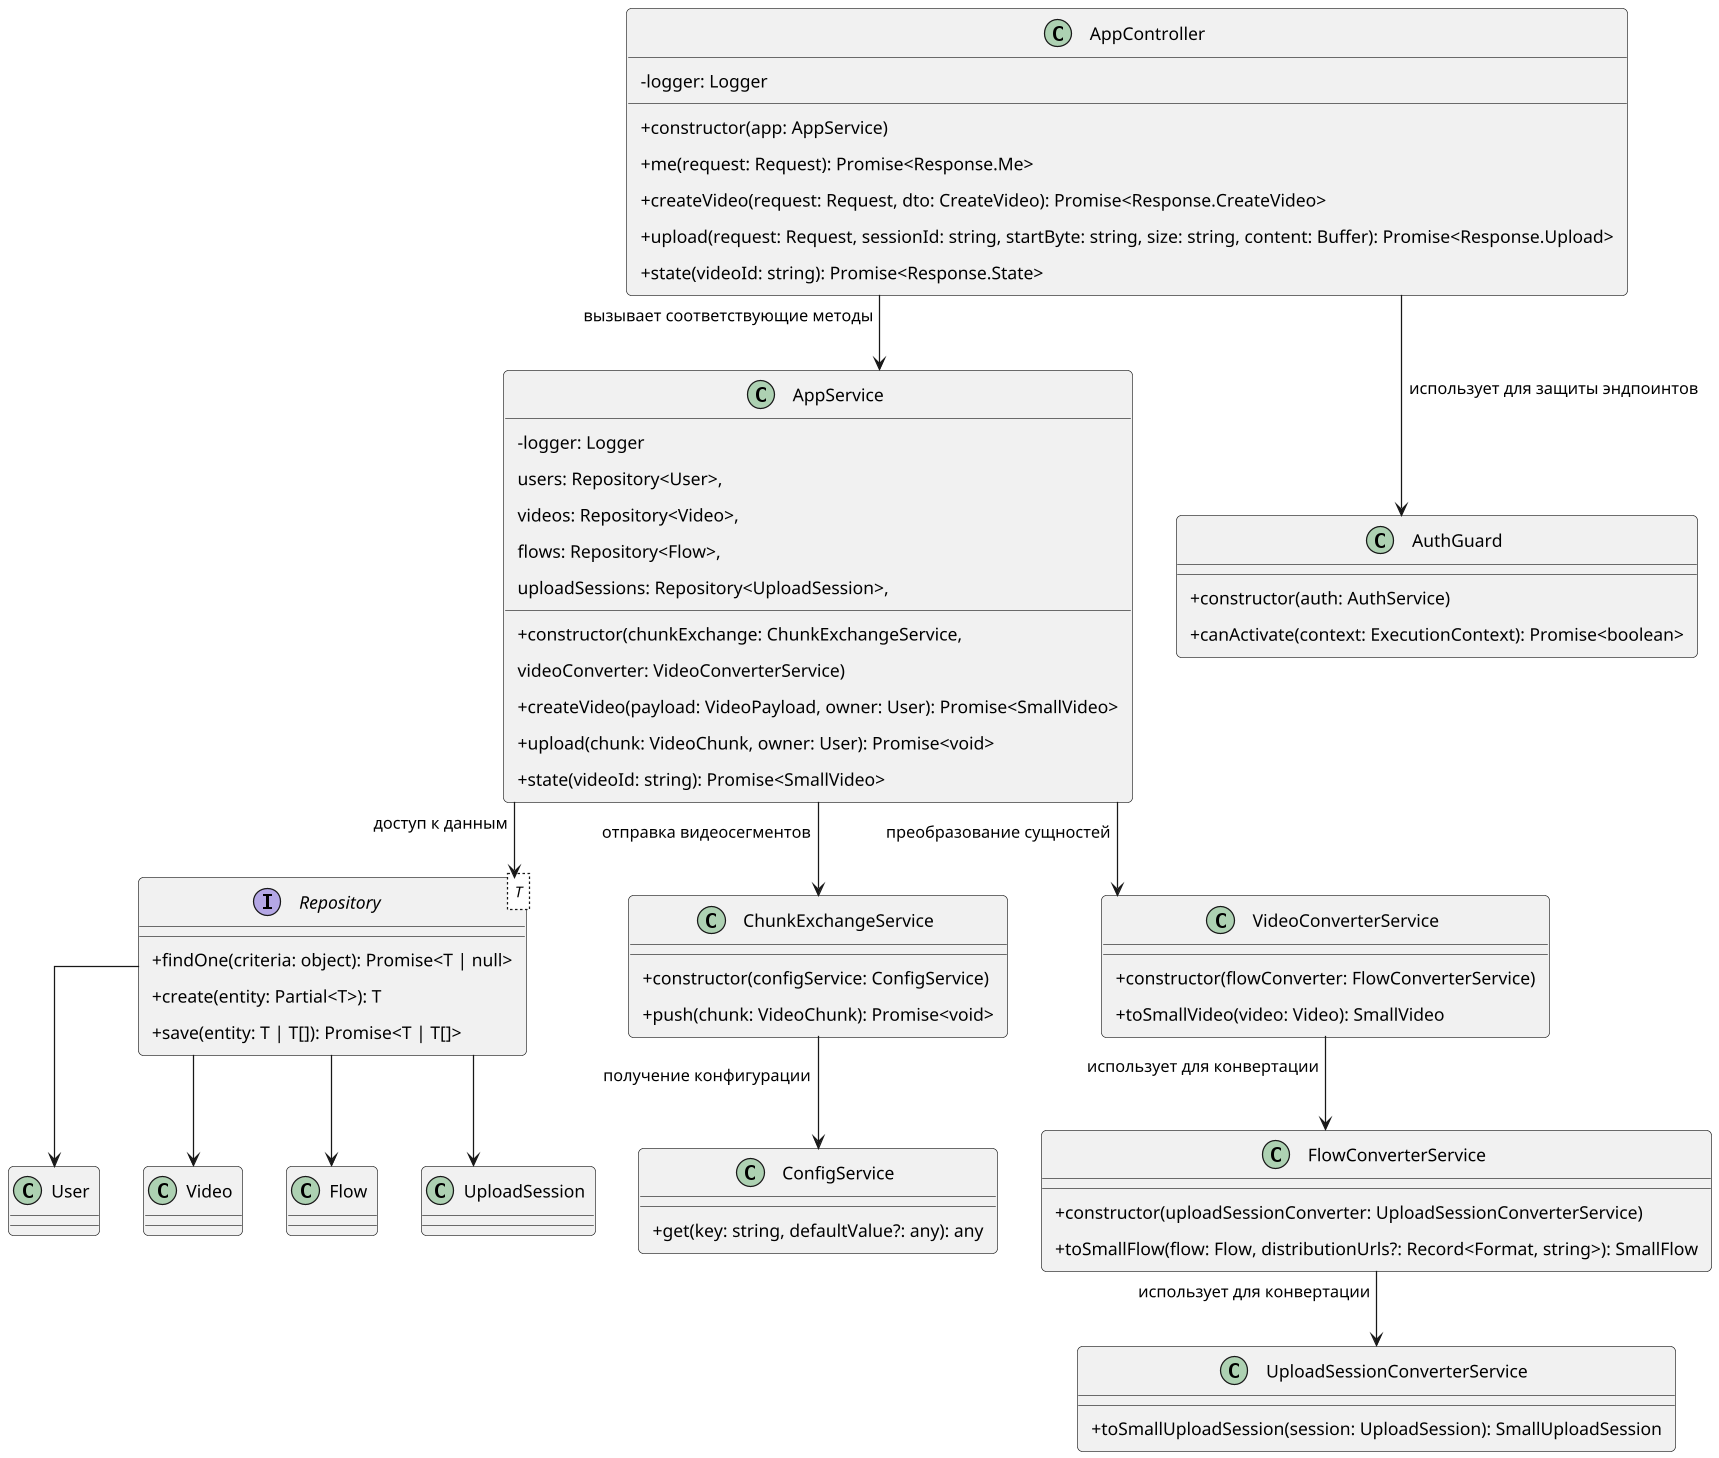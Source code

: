 @startuml MainModule

skinparam classAttributeIconSize 0
skinparam padding 5
skinparam linetype ortho
skinparam shadowing false
skinparam roundcorner 8
skinparam dpi 120

' --- Интерфейсы и сущности ---
interface Repository<T> {
  +findOne(criteria: object): Promise<T | null>
  +create(entity: Partial<T>): T
  +save(entity: T | T[]): Promise<T | T[]>
}

class User
class Video
class Flow
class UploadSession

' --- Контроллер ---
class AppController {
  -logger: Logger
  +constructor(app: AppService)
  +me(request: Request): Promise<Response.Me>
  +createVideo(request: Request, dto: CreateVideo): Promise<Response.CreateVideo>
  +upload(request: Request, sessionId: string, startByte: string, size: string, content: Buffer): Promise<Response.Upload>
  +state(videoId: string): Promise<Response.State>
}

' --- Сервисы и компоненты ---
class AppService {
  -logger: Logger
  +constructor(chunkExchange: ChunkExchangeService,
               users: Repository<User>,
               videos: Repository<Video>,
               flows: Repository<Flow>,
               uploadSessions: Repository<UploadSession>,
               videoConverter: VideoConverterService)
  +createVideo(payload: VideoPayload, owner: User): Promise<SmallVideo>
  +upload(chunk: VideoChunk, owner: User): Promise<void>
  +state(videoId: string): Promise<SmallVideo>
}

class ChunkExchangeService {
  +constructor(configService: ConfigService)
  +push(chunk: VideoChunk): Promise<void>
}

class VideoConverterService {
  +constructor(flowConverter: FlowConverterService)
  +toSmallVideo(video: Video): SmallVideo
}

class AuthGuard {
  +constructor(auth: AuthService)
  +canActivate(context: ExecutionContext): Promise<boolean>
}

class UploadSessionConverterService {
  +toSmallUploadSession(session: UploadSession): SmallUploadSession
}

class FlowConverterService {
  +constructor(uploadSessionConverter: UploadSessionConverterService)
  +toSmallFlow(flow: Flow, distributionUrls?: Record<Format, string>): SmallFlow
}

class ConfigService {
  +get(key: string, defaultValue?: any): any
}

' --- Связи ---
AppController --> AppService : вызывает соответствующие методы
AppController --> AuthGuard : использует для защиты эндпоинтов

AppService --> Repository : доступ к данным
AppService --> ChunkExchangeService : отправка видеосегментов
AppService --> VideoConverterService : преобразование сущностей

ChunkExchangeService --> ConfigService : получение конфигурации

VideoConverterService --> FlowConverterService : использует для конвертации
FlowConverterService --> UploadSessionConverterService : использует для конвертации

' --- Связи с моделями БД ---
Repository --> User
Repository --> Video
Repository --> Flow
Repository --> UploadSession

@enduml